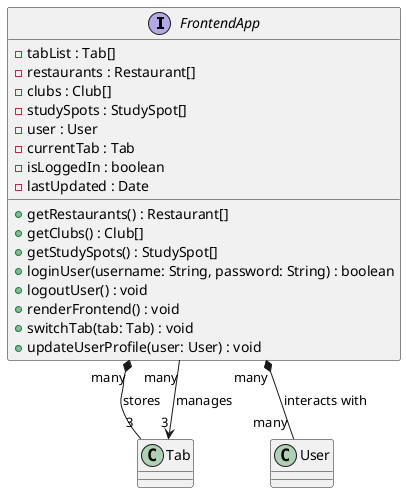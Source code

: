 @startuml FrontendApp

interface FrontendApp {
    -tabList : Tab[]
    -restaurants : Restaurant[]
    -clubs : Club[]
    -studySpots : StudySpot[]
    -user : User
    -currentTab : Tab
    -isLoggedIn : boolean
    -lastUpdated : Date

    +getRestaurants() : Restaurant[]
    +getClubs() : Club[]
    +getStudySpots() : StudySpot[]
    +loginUser(username: String, password: String) : boolean
    +logoutUser() : void
    +renderFrontend() : void
    +switchTab(tab: Tab) : void
    +updateUserProfile(user: User) : void
}

FrontendApp "many" *-- "3" Tab : stores
FrontendApp "many" --> "3" Tab : manages
FrontendApp "many" *-- "many" User : interacts with

@enduml